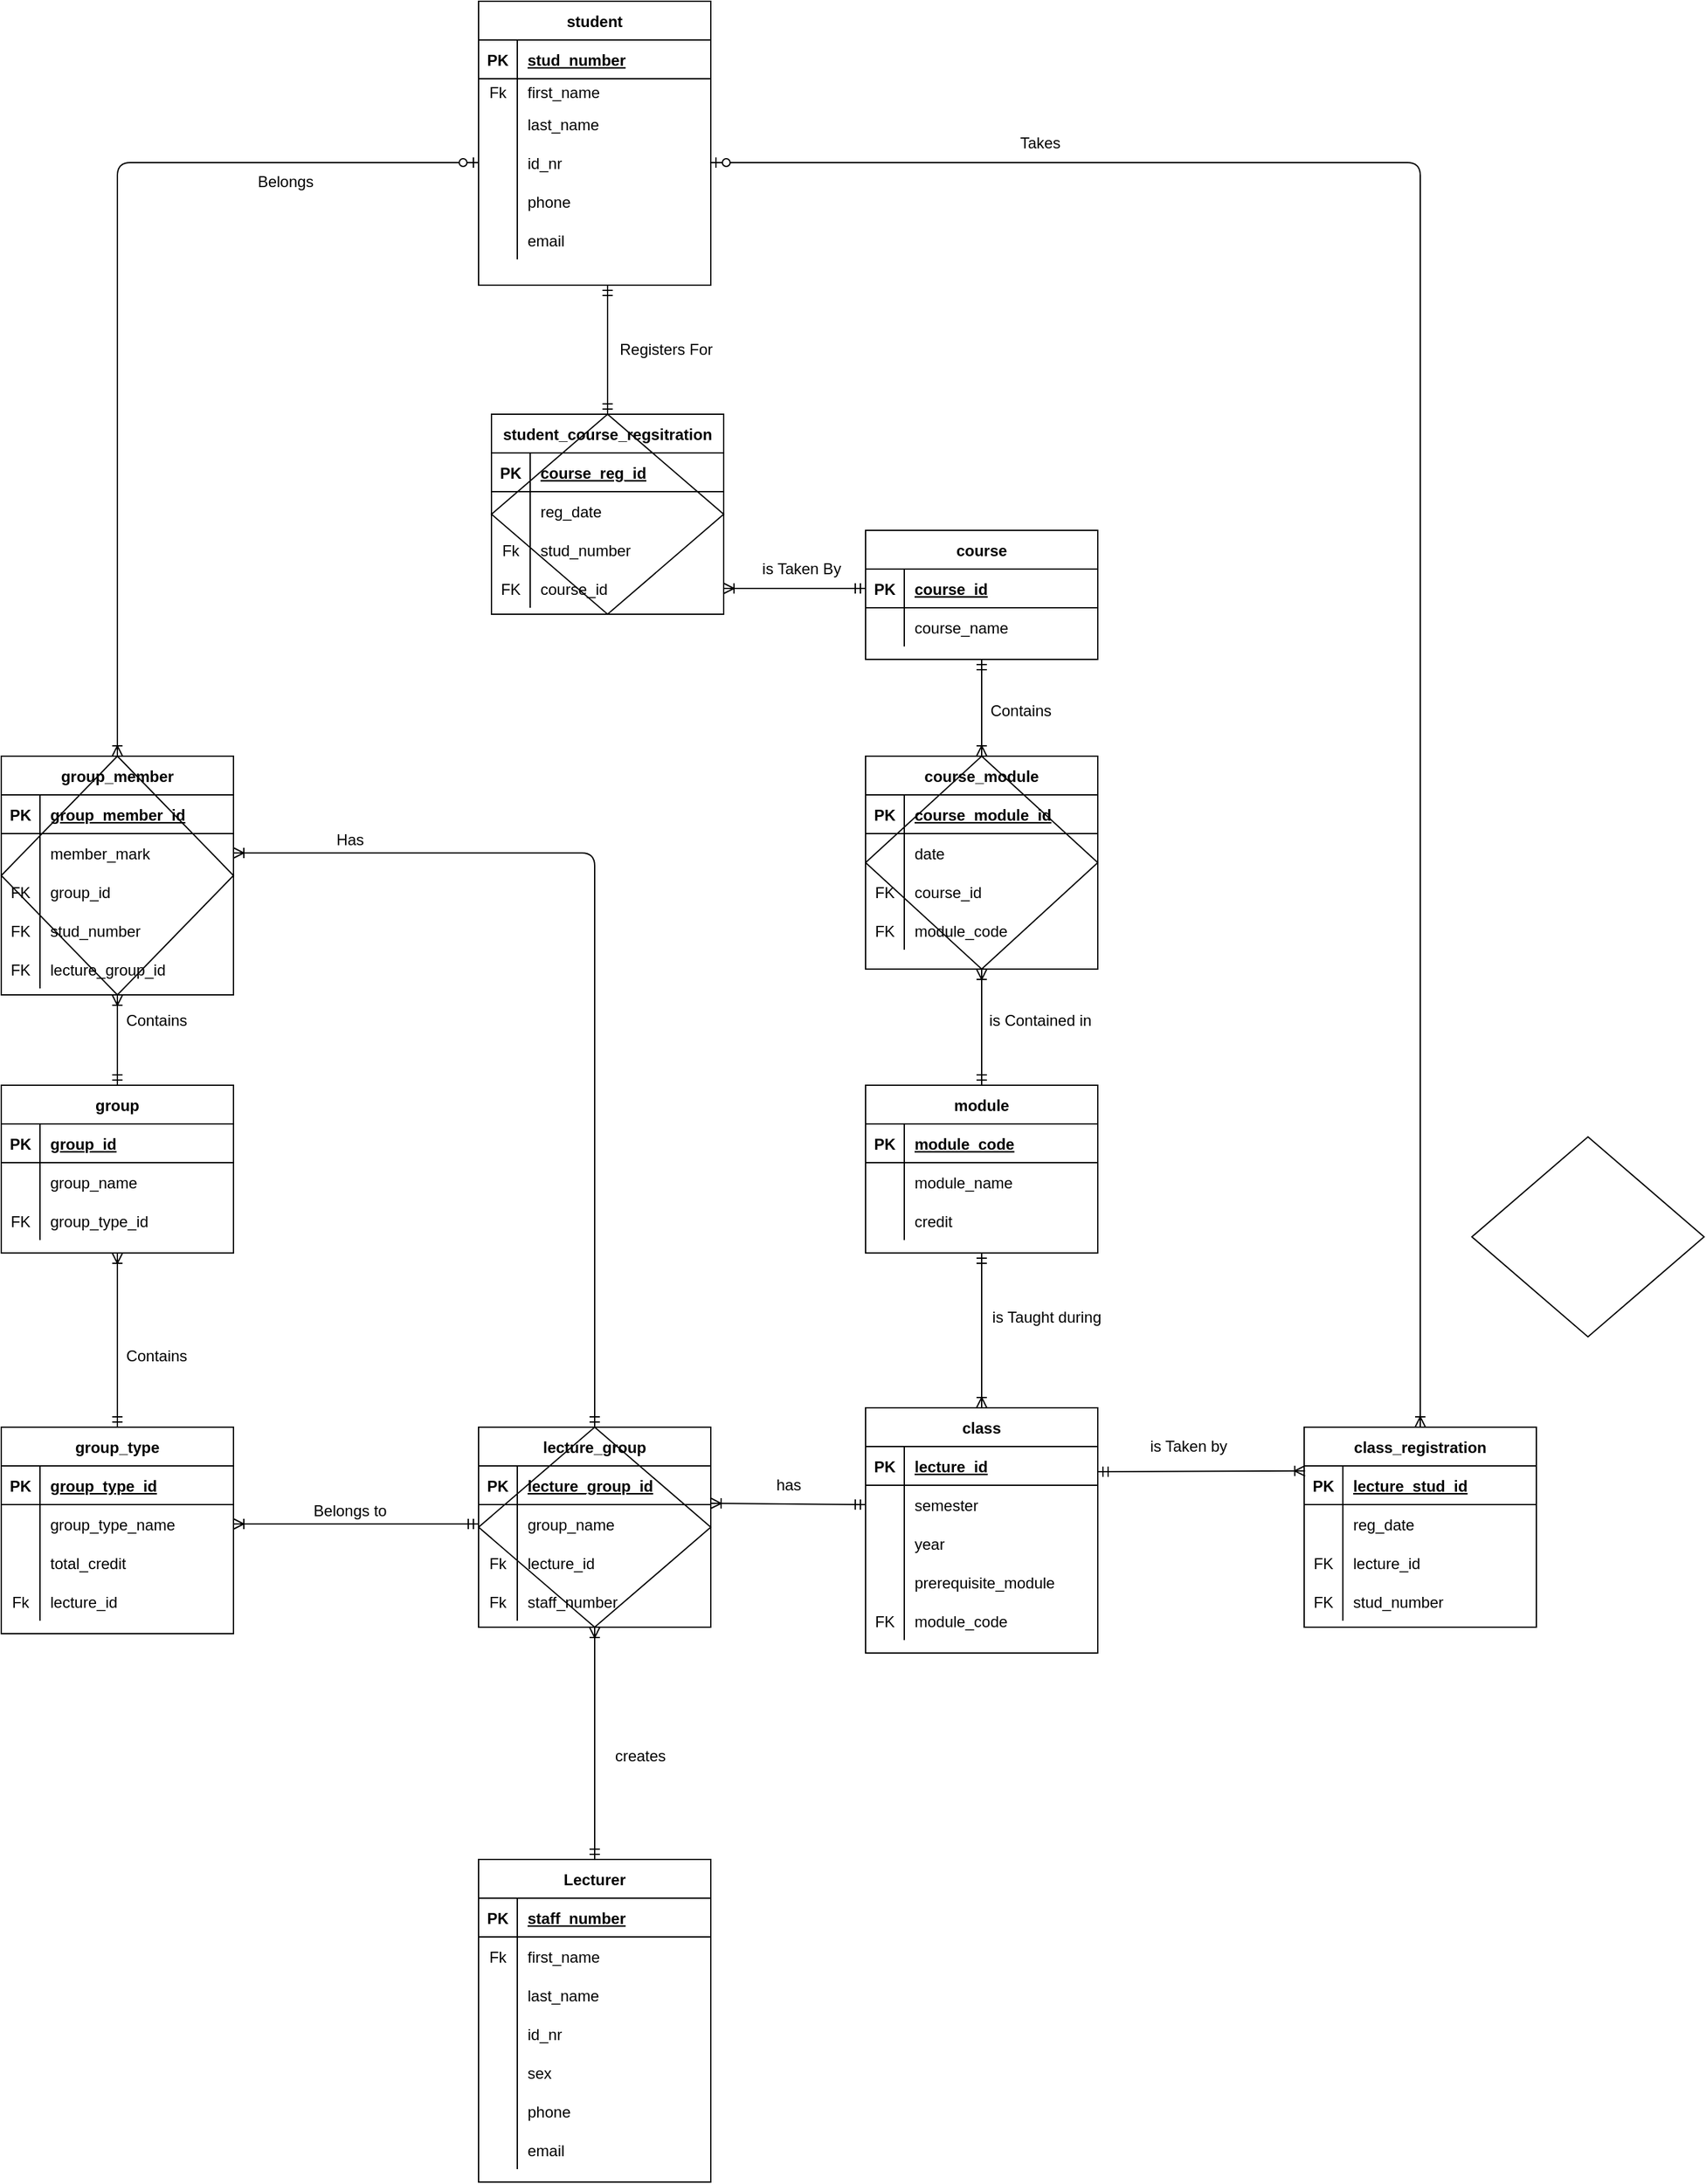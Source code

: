 <mxfile version="13.9.9" type="device"><diagram id="hMdftTgfA4NUBwK2byQt" name="Page-1"><mxGraphModel dx="1422" dy="3022" grid="1" gridSize="10" guides="1" tooltips="1" connect="1" arrows="1" fold="1" page="1" pageScale="1" pageWidth="850" pageHeight="1100" math="0" shadow="0"><root><mxCell id="0"/><mxCell id="1" parent="0"/><mxCell id="UIIeKpWkgr3Be4S0Z8B_-1" value="student" style="shape=table;startSize=30;container=1;collapsible=1;childLayout=tableLayout;fixedRows=1;rowLines=0;fontStyle=1;align=center;resizeLast=1;" parent="1" vertex="1"><mxGeometry x="700" y="-2020" width="180" height="220" as="geometry"/></mxCell><mxCell id="UIIeKpWkgr3Be4S0Z8B_-2" value="" style="shape=partialRectangle;collapsible=0;dropTarget=0;pointerEvents=0;fillColor=none;top=0;left=0;bottom=1;right=0;points=[[0,0.5],[1,0.5]];portConstraint=eastwest;" parent="UIIeKpWkgr3Be4S0Z8B_-1" vertex="1"><mxGeometry y="30" width="180" height="30" as="geometry"/></mxCell><mxCell id="UIIeKpWkgr3Be4S0Z8B_-3" value="PK" style="shape=partialRectangle;connectable=0;fillColor=none;top=0;left=0;bottom=0;right=0;fontStyle=1;overflow=hidden;" parent="UIIeKpWkgr3Be4S0Z8B_-2" vertex="1"><mxGeometry width="30" height="30" as="geometry"/></mxCell><mxCell id="UIIeKpWkgr3Be4S0Z8B_-4" value="stud_number" style="shape=partialRectangle;connectable=0;fillColor=none;top=0;left=0;bottom=0;right=0;align=left;spacingLeft=6;fontStyle=5;overflow=hidden;" parent="UIIeKpWkgr3Be4S0Z8B_-2" vertex="1"><mxGeometry x="30" width="150" height="30" as="geometry"/></mxCell><mxCell id="UIIeKpWkgr3Be4S0Z8B_-5" value="" style="shape=partialRectangle;collapsible=0;dropTarget=0;pointerEvents=0;fillColor=none;top=0;left=0;bottom=0;right=0;points=[[0,0.5],[1,0.5]];portConstraint=eastwest;" parent="UIIeKpWkgr3Be4S0Z8B_-1" vertex="1"><mxGeometry y="60" width="180" height="20" as="geometry"/></mxCell><mxCell id="UIIeKpWkgr3Be4S0Z8B_-6" value="Fk" style="shape=partialRectangle;connectable=0;fillColor=none;top=0;left=0;bottom=0;right=0;editable=1;overflow=hidden;" parent="UIIeKpWkgr3Be4S0Z8B_-5" vertex="1"><mxGeometry width="30" height="20" as="geometry"/></mxCell><mxCell id="UIIeKpWkgr3Be4S0Z8B_-7" value="first_name" style="shape=partialRectangle;connectable=0;fillColor=none;top=0;left=0;bottom=0;right=0;align=left;spacingLeft=6;overflow=hidden;" parent="UIIeKpWkgr3Be4S0Z8B_-5" vertex="1"><mxGeometry x="30" width="150" height="20" as="geometry"/></mxCell><mxCell id="UIIeKpWkgr3Be4S0Z8B_-8" value="" style="shape=partialRectangle;collapsible=0;dropTarget=0;pointerEvents=0;fillColor=none;top=0;left=0;bottom=0;right=0;points=[[0,0.5],[1,0.5]];portConstraint=eastwest;" parent="UIIeKpWkgr3Be4S0Z8B_-1" vertex="1"><mxGeometry y="80" width="180" height="30" as="geometry"/></mxCell><mxCell id="UIIeKpWkgr3Be4S0Z8B_-9" value="" style="shape=partialRectangle;connectable=0;fillColor=none;top=0;left=0;bottom=0;right=0;editable=1;overflow=hidden;" parent="UIIeKpWkgr3Be4S0Z8B_-8" vertex="1"><mxGeometry width="30" height="30" as="geometry"/></mxCell><mxCell id="UIIeKpWkgr3Be4S0Z8B_-10" value="last_name" style="shape=partialRectangle;connectable=0;fillColor=none;top=0;left=0;bottom=0;right=0;align=left;spacingLeft=6;overflow=hidden;" parent="UIIeKpWkgr3Be4S0Z8B_-8" vertex="1"><mxGeometry x="30" width="150" height="30" as="geometry"/></mxCell><mxCell id="UIIeKpWkgr3Be4S0Z8B_-11" value="" style="shape=partialRectangle;collapsible=0;dropTarget=0;pointerEvents=0;fillColor=none;top=0;left=0;bottom=0;right=0;points=[[0,0.5],[1,0.5]];portConstraint=eastwest;" parent="UIIeKpWkgr3Be4S0Z8B_-1" vertex="1"><mxGeometry y="110" width="180" height="30" as="geometry"/></mxCell><mxCell id="UIIeKpWkgr3Be4S0Z8B_-12" value="" style="shape=partialRectangle;connectable=0;fillColor=none;top=0;left=0;bottom=0;right=0;editable=1;overflow=hidden;" parent="UIIeKpWkgr3Be4S0Z8B_-11" vertex="1"><mxGeometry width="30" height="30" as="geometry"/></mxCell><mxCell id="UIIeKpWkgr3Be4S0Z8B_-13" value="id_nr" style="shape=partialRectangle;connectable=0;fillColor=none;top=0;left=0;bottom=0;right=0;align=left;spacingLeft=6;overflow=hidden;" parent="UIIeKpWkgr3Be4S0Z8B_-11" vertex="1"><mxGeometry x="30" width="150" height="30" as="geometry"/></mxCell><mxCell id="UIIeKpWkgr3Be4S0Z8B_-17" value="" style="shape=partialRectangle;collapsible=0;dropTarget=0;pointerEvents=0;fillColor=none;top=0;left=0;bottom=0;right=0;points=[[0,0.5],[1,0.5]];portConstraint=eastwest;" parent="UIIeKpWkgr3Be4S0Z8B_-1" vertex="1"><mxGeometry y="140" width="180" height="30" as="geometry"/></mxCell><mxCell id="UIIeKpWkgr3Be4S0Z8B_-18" value="" style="shape=partialRectangle;connectable=0;fillColor=none;top=0;left=0;bottom=0;right=0;editable=1;overflow=hidden;" parent="UIIeKpWkgr3Be4S0Z8B_-17" vertex="1"><mxGeometry width="30" height="30" as="geometry"/></mxCell><mxCell id="UIIeKpWkgr3Be4S0Z8B_-19" value="phone" style="shape=partialRectangle;connectable=0;fillColor=none;top=0;left=0;bottom=0;right=0;align=left;spacingLeft=6;overflow=hidden;" parent="UIIeKpWkgr3Be4S0Z8B_-17" vertex="1"><mxGeometry x="30" width="150" height="30" as="geometry"/></mxCell><mxCell id="UIIeKpWkgr3Be4S0Z8B_-20" value="" style="shape=partialRectangle;collapsible=0;dropTarget=0;pointerEvents=0;fillColor=none;top=0;left=0;bottom=0;right=0;points=[[0,0.5],[1,0.5]];portConstraint=eastwest;" parent="UIIeKpWkgr3Be4S0Z8B_-1" vertex="1"><mxGeometry y="170" width="180" height="30" as="geometry"/></mxCell><mxCell id="UIIeKpWkgr3Be4S0Z8B_-21" value="" style="shape=partialRectangle;connectable=0;fillColor=none;top=0;left=0;bottom=0;right=0;editable=1;overflow=hidden;" parent="UIIeKpWkgr3Be4S0Z8B_-20" vertex="1"><mxGeometry width="30" height="30" as="geometry"/></mxCell><mxCell id="UIIeKpWkgr3Be4S0Z8B_-22" value="email" style="shape=partialRectangle;connectable=0;fillColor=none;top=0;left=0;bottom=0;right=0;align=left;spacingLeft=6;overflow=hidden;" parent="UIIeKpWkgr3Be4S0Z8B_-20" vertex="1"><mxGeometry x="30" width="150" height="30" as="geometry"/></mxCell><mxCell id="UIIeKpWkgr3Be4S0Z8B_-23" value="student_course_regsitration" style="shape=table;startSize=30;container=1;collapsible=1;childLayout=tableLayout;fixedRows=1;rowLines=0;fontStyle=1;align=center;resizeLast=1;" parent="1" vertex="1"><mxGeometry x="710" y="-1700" width="180" height="155" as="geometry"/></mxCell><mxCell id="UIIeKpWkgr3Be4S0Z8B_-24" value="" style="shape=partialRectangle;collapsible=0;dropTarget=0;pointerEvents=0;fillColor=none;top=0;left=0;bottom=1;right=0;points=[[0,0.5],[1,0.5]];portConstraint=eastwest;" parent="UIIeKpWkgr3Be4S0Z8B_-23" vertex="1"><mxGeometry y="30" width="180" height="30" as="geometry"/></mxCell><mxCell id="UIIeKpWkgr3Be4S0Z8B_-25" value="PK" style="shape=partialRectangle;connectable=0;fillColor=none;top=0;left=0;bottom=0;right=0;fontStyle=1;overflow=hidden;" parent="UIIeKpWkgr3Be4S0Z8B_-24" vertex="1"><mxGeometry width="30" height="30" as="geometry"/></mxCell><mxCell id="UIIeKpWkgr3Be4S0Z8B_-26" value="course_reg_id" style="shape=partialRectangle;connectable=0;fillColor=none;top=0;left=0;bottom=0;right=0;align=left;spacingLeft=6;fontStyle=5;overflow=hidden;" parent="UIIeKpWkgr3Be4S0Z8B_-24" vertex="1"><mxGeometry x="30" width="150" height="30" as="geometry"/></mxCell><mxCell id="UIIeKpWkgr3Be4S0Z8B_-27" value="" style="shape=partialRectangle;collapsible=0;dropTarget=0;pointerEvents=0;fillColor=none;top=0;left=0;bottom=0;right=0;points=[[0,0.5],[1,0.5]];portConstraint=eastwest;" parent="UIIeKpWkgr3Be4S0Z8B_-23" vertex="1"><mxGeometry y="60" width="180" height="30" as="geometry"/></mxCell><mxCell id="UIIeKpWkgr3Be4S0Z8B_-28" value="" style="shape=partialRectangle;connectable=0;fillColor=none;top=0;left=0;bottom=0;right=0;editable=1;overflow=hidden;" parent="UIIeKpWkgr3Be4S0Z8B_-27" vertex="1"><mxGeometry width="30" height="30" as="geometry"/></mxCell><mxCell id="UIIeKpWkgr3Be4S0Z8B_-29" value="reg_date" style="shape=partialRectangle;connectable=0;fillColor=none;top=0;left=0;bottom=0;right=0;align=left;spacingLeft=6;overflow=hidden;" parent="UIIeKpWkgr3Be4S0Z8B_-27" vertex="1"><mxGeometry x="30" width="150" height="30" as="geometry"/></mxCell><mxCell id="UIIeKpWkgr3Be4S0Z8B_-30" value="" style="shape=partialRectangle;collapsible=0;dropTarget=0;pointerEvents=0;fillColor=none;top=0;left=0;bottom=0;right=0;points=[[0,0.5],[1,0.5]];portConstraint=eastwest;" parent="UIIeKpWkgr3Be4S0Z8B_-23" vertex="1"><mxGeometry y="90" width="180" height="30" as="geometry"/></mxCell><mxCell id="UIIeKpWkgr3Be4S0Z8B_-31" value="Fk" style="shape=partialRectangle;connectable=0;fillColor=none;top=0;left=0;bottom=0;right=0;editable=1;overflow=hidden;" parent="UIIeKpWkgr3Be4S0Z8B_-30" vertex="1"><mxGeometry width="30" height="30" as="geometry"/></mxCell><mxCell id="UIIeKpWkgr3Be4S0Z8B_-32" value="stud_number" style="shape=partialRectangle;connectable=0;fillColor=none;top=0;left=0;bottom=0;right=0;align=left;spacingLeft=6;overflow=hidden;" parent="UIIeKpWkgr3Be4S0Z8B_-30" vertex="1"><mxGeometry x="30" width="150" height="30" as="geometry"/></mxCell><mxCell id="UIIeKpWkgr3Be4S0Z8B_-33" value="" style="shape=partialRectangle;collapsible=0;dropTarget=0;pointerEvents=0;fillColor=none;top=0;left=0;bottom=0;right=0;points=[[0,0.5],[1,0.5]];portConstraint=eastwest;" parent="UIIeKpWkgr3Be4S0Z8B_-23" vertex="1"><mxGeometry y="120" width="180" height="30" as="geometry"/></mxCell><mxCell id="UIIeKpWkgr3Be4S0Z8B_-34" value="FK" style="shape=partialRectangle;connectable=0;fillColor=none;top=0;left=0;bottom=0;right=0;editable=1;overflow=hidden;" parent="UIIeKpWkgr3Be4S0Z8B_-33" vertex="1"><mxGeometry width="30" height="30" as="geometry"/></mxCell><mxCell id="UIIeKpWkgr3Be4S0Z8B_-35" value="course_id" style="shape=partialRectangle;connectable=0;fillColor=none;top=0;left=0;bottom=0;right=0;align=left;spacingLeft=6;overflow=hidden;" parent="UIIeKpWkgr3Be4S0Z8B_-33" vertex="1"><mxGeometry x="30" width="150" height="30" as="geometry"/></mxCell><mxCell id="UIIeKpWkgr3Be4S0Z8B_-36" value="course" style="shape=table;startSize=30;container=1;collapsible=1;childLayout=tableLayout;fixedRows=1;rowLines=0;fontStyle=1;align=center;resizeLast=1;" parent="1" vertex="1"><mxGeometry x="1000" y="-1610" width="180" height="100" as="geometry"/></mxCell><mxCell id="UIIeKpWkgr3Be4S0Z8B_-37" value="" style="shape=partialRectangle;collapsible=0;dropTarget=0;pointerEvents=0;fillColor=none;top=0;left=0;bottom=1;right=0;points=[[0,0.5],[1,0.5]];portConstraint=eastwest;" parent="UIIeKpWkgr3Be4S0Z8B_-36" vertex="1"><mxGeometry y="30" width="180" height="30" as="geometry"/></mxCell><mxCell id="UIIeKpWkgr3Be4S0Z8B_-38" value="PK" style="shape=partialRectangle;connectable=0;fillColor=none;top=0;left=0;bottom=0;right=0;fontStyle=1;overflow=hidden;" parent="UIIeKpWkgr3Be4S0Z8B_-37" vertex="1"><mxGeometry width="30" height="30" as="geometry"/></mxCell><mxCell id="UIIeKpWkgr3Be4S0Z8B_-39" value="course_id" style="shape=partialRectangle;connectable=0;fillColor=none;top=0;left=0;bottom=0;right=0;align=left;spacingLeft=6;fontStyle=5;overflow=hidden;" parent="UIIeKpWkgr3Be4S0Z8B_-37" vertex="1"><mxGeometry x="30" width="150" height="30" as="geometry"/></mxCell><mxCell id="UIIeKpWkgr3Be4S0Z8B_-40" value="" style="shape=partialRectangle;collapsible=0;dropTarget=0;pointerEvents=0;fillColor=none;top=0;left=0;bottom=0;right=0;points=[[0,0.5],[1,0.5]];portConstraint=eastwest;" parent="UIIeKpWkgr3Be4S0Z8B_-36" vertex="1"><mxGeometry y="60" width="180" height="30" as="geometry"/></mxCell><mxCell id="UIIeKpWkgr3Be4S0Z8B_-41" value="" style="shape=partialRectangle;connectable=0;fillColor=none;top=0;left=0;bottom=0;right=0;editable=1;overflow=hidden;" parent="UIIeKpWkgr3Be4S0Z8B_-40" vertex="1"><mxGeometry width="30" height="30" as="geometry"/></mxCell><mxCell id="UIIeKpWkgr3Be4S0Z8B_-42" value="course_name" style="shape=partialRectangle;connectable=0;fillColor=none;top=0;left=0;bottom=0;right=0;align=left;spacingLeft=6;overflow=hidden;" parent="UIIeKpWkgr3Be4S0Z8B_-40" vertex="1"><mxGeometry x="30" width="150" height="30" as="geometry"/></mxCell><mxCell id="UIIeKpWkgr3Be4S0Z8B_-46" value="Registers For" style="text;html=1;align=center;verticalAlign=middle;resizable=0;points=[];autosize=1;" parent="1" vertex="1"><mxGeometry x="800" y="-1760" width="90" height="20" as="geometry"/></mxCell><mxCell id="UIIeKpWkgr3Be4S0Z8B_-47" value="is Taken By" style="text;html=1;align=center;verticalAlign=middle;resizable=0;points=[];autosize=1;" parent="1" vertex="1"><mxGeometry x="910" y="-1590" width="80" height="20" as="geometry"/></mxCell><mxCell id="UIIeKpWkgr3Be4S0Z8B_-49" value="module" style="shape=table;startSize=30;container=1;collapsible=1;childLayout=tableLayout;fixedRows=1;rowLines=0;fontStyle=1;align=center;resizeLast=1;" parent="1" vertex="1"><mxGeometry x="1000" y="-1180" width="180" height="130" as="geometry"/></mxCell><mxCell id="UIIeKpWkgr3Be4S0Z8B_-50" value="" style="shape=partialRectangle;collapsible=0;dropTarget=0;pointerEvents=0;fillColor=none;top=0;left=0;bottom=1;right=0;points=[[0,0.5],[1,0.5]];portConstraint=eastwest;" parent="UIIeKpWkgr3Be4S0Z8B_-49" vertex="1"><mxGeometry y="30" width="180" height="30" as="geometry"/></mxCell><mxCell id="UIIeKpWkgr3Be4S0Z8B_-51" value="PK" style="shape=partialRectangle;connectable=0;fillColor=none;top=0;left=0;bottom=0;right=0;fontStyle=1;overflow=hidden;" parent="UIIeKpWkgr3Be4S0Z8B_-50" vertex="1"><mxGeometry width="30" height="30" as="geometry"/></mxCell><mxCell id="UIIeKpWkgr3Be4S0Z8B_-52" value="module_code" style="shape=partialRectangle;connectable=0;fillColor=none;top=0;left=0;bottom=0;right=0;align=left;spacingLeft=6;fontStyle=5;overflow=hidden;" parent="UIIeKpWkgr3Be4S0Z8B_-50" vertex="1"><mxGeometry x="30" width="150" height="30" as="geometry"/></mxCell><mxCell id="UIIeKpWkgr3Be4S0Z8B_-53" value="" style="shape=partialRectangle;collapsible=0;dropTarget=0;pointerEvents=0;fillColor=none;top=0;left=0;bottom=0;right=0;points=[[0,0.5],[1,0.5]];portConstraint=eastwest;" parent="UIIeKpWkgr3Be4S0Z8B_-49" vertex="1"><mxGeometry y="60" width="180" height="30" as="geometry"/></mxCell><mxCell id="UIIeKpWkgr3Be4S0Z8B_-54" value="" style="shape=partialRectangle;connectable=0;fillColor=none;top=0;left=0;bottom=0;right=0;editable=1;overflow=hidden;" parent="UIIeKpWkgr3Be4S0Z8B_-53" vertex="1"><mxGeometry width="30" height="30" as="geometry"/></mxCell><mxCell id="UIIeKpWkgr3Be4S0Z8B_-55" value="module_name" style="shape=partialRectangle;connectable=0;fillColor=none;top=0;left=0;bottom=0;right=0;align=left;spacingLeft=6;overflow=hidden;" parent="UIIeKpWkgr3Be4S0Z8B_-53" vertex="1"><mxGeometry x="30" width="150" height="30" as="geometry"/></mxCell><mxCell id="dX71IKt0_qHzaFt2EAjA-1" value="" style="shape=partialRectangle;collapsible=0;dropTarget=0;pointerEvents=0;fillColor=none;top=0;left=0;bottom=0;right=0;points=[[0,0.5],[1,0.5]];portConstraint=eastwest;" parent="UIIeKpWkgr3Be4S0Z8B_-49" vertex="1"><mxGeometry y="90" width="180" height="30" as="geometry"/></mxCell><mxCell id="dX71IKt0_qHzaFt2EAjA-2" value="" style="shape=partialRectangle;connectable=0;fillColor=none;top=0;left=0;bottom=0;right=0;editable=1;overflow=hidden;" parent="dX71IKt0_qHzaFt2EAjA-1" vertex="1"><mxGeometry width="30" height="30" as="geometry"/></mxCell><mxCell id="dX71IKt0_qHzaFt2EAjA-3" value="credit" style="shape=partialRectangle;connectable=0;fillColor=none;top=0;left=0;bottom=0;right=0;align=left;spacingLeft=6;overflow=hidden;" parent="dX71IKt0_qHzaFt2EAjA-1" vertex="1"><mxGeometry x="30" width="150" height="30" as="geometry"/></mxCell><mxCell id="UIIeKpWkgr3Be4S0Z8B_-59" value="course_module" style="shape=table;startSize=30;container=1;collapsible=1;childLayout=tableLayout;fixedRows=1;rowLines=0;fontStyle=1;align=center;resizeLast=1;" parent="1" vertex="1"><mxGeometry x="1000" y="-1435" width="180" height="165" as="geometry"/></mxCell><mxCell id="UIIeKpWkgr3Be4S0Z8B_-60" value="" style="shape=partialRectangle;collapsible=0;dropTarget=0;pointerEvents=0;fillColor=none;top=0;left=0;bottom=1;right=0;points=[[0,0.5],[1,0.5]];portConstraint=eastwest;" parent="UIIeKpWkgr3Be4S0Z8B_-59" vertex="1"><mxGeometry y="30" width="180" height="30" as="geometry"/></mxCell><mxCell id="UIIeKpWkgr3Be4S0Z8B_-61" value="PK" style="shape=partialRectangle;connectable=0;fillColor=none;top=0;left=0;bottom=0;right=0;fontStyle=1;overflow=hidden;" parent="UIIeKpWkgr3Be4S0Z8B_-60" vertex="1"><mxGeometry width="30" height="30" as="geometry"/></mxCell><mxCell id="UIIeKpWkgr3Be4S0Z8B_-62" value="course_module_id" style="shape=partialRectangle;connectable=0;fillColor=none;top=0;left=0;bottom=0;right=0;align=left;spacingLeft=6;fontStyle=5;overflow=hidden;" parent="UIIeKpWkgr3Be4S0Z8B_-60" vertex="1"><mxGeometry x="30" width="150" height="30" as="geometry"/></mxCell><mxCell id="UIIeKpWkgr3Be4S0Z8B_-63" value="" style="shape=partialRectangle;collapsible=0;dropTarget=0;pointerEvents=0;fillColor=none;top=0;left=0;bottom=0;right=0;points=[[0,0.5],[1,0.5]];portConstraint=eastwest;" parent="UIIeKpWkgr3Be4S0Z8B_-59" vertex="1"><mxGeometry y="60" width="180" height="30" as="geometry"/></mxCell><mxCell id="UIIeKpWkgr3Be4S0Z8B_-64" value="" style="shape=partialRectangle;connectable=0;fillColor=none;top=0;left=0;bottom=0;right=0;editable=1;overflow=hidden;" parent="UIIeKpWkgr3Be4S0Z8B_-63" vertex="1"><mxGeometry width="30" height="30" as="geometry"/></mxCell><mxCell id="UIIeKpWkgr3Be4S0Z8B_-65" value="date" style="shape=partialRectangle;connectable=0;fillColor=none;top=0;left=0;bottom=0;right=0;align=left;spacingLeft=6;overflow=hidden;" parent="UIIeKpWkgr3Be4S0Z8B_-63" vertex="1"><mxGeometry x="30" width="150" height="30" as="geometry"/></mxCell><mxCell id="UIIeKpWkgr3Be4S0Z8B_-66" value="" style="shape=partialRectangle;collapsible=0;dropTarget=0;pointerEvents=0;fillColor=none;top=0;left=0;bottom=0;right=0;points=[[0,0.5],[1,0.5]];portConstraint=eastwest;" parent="UIIeKpWkgr3Be4S0Z8B_-59" vertex="1"><mxGeometry y="90" width="180" height="30" as="geometry"/></mxCell><mxCell id="UIIeKpWkgr3Be4S0Z8B_-67" value="FK" style="shape=partialRectangle;connectable=0;fillColor=none;top=0;left=0;bottom=0;right=0;editable=1;overflow=hidden;" parent="UIIeKpWkgr3Be4S0Z8B_-66" vertex="1"><mxGeometry width="30" height="30" as="geometry"/></mxCell><mxCell id="UIIeKpWkgr3Be4S0Z8B_-68" value="course_id" style="shape=partialRectangle;connectable=0;fillColor=none;top=0;left=0;bottom=0;right=0;align=left;spacingLeft=6;overflow=hidden;" parent="UIIeKpWkgr3Be4S0Z8B_-66" vertex="1"><mxGeometry x="30" width="150" height="30" as="geometry"/></mxCell><mxCell id="UIIeKpWkgr3Be4S0Z8B_-69" value="" style="shape=partialRectangle;collapsible=0;dropTarget=0;pointerEvents=0;fillColor=none;top=0;left=0;bottom=0;right=0;points=[[0,0.5],[1,0.5]];portConstraint=eastwest;" parent="UIIeKpWkgr3Be4S0Z8B_-59" vertex="1"><mxGeometry y="120" width="180" height="30" as="geometry"/></mxCell><mxCell id="UIIeKpWkgr3Be4S0Z8B_-70" value="FK" style="shape=partialRectangle;connectable=0;fillColor=none;top=0;left=0;bottom=0;right=0;editable=1;overflow=hidden;" parent="UIIeKpWkgr3Be4S0Z8B_-69" vertex="1"><mxGeometry width="30" height="30" as="geometry"/></mxCell><mxCell id="UIIeKpWkgr3Be4S0Z8B_-71" value="module_code" style="shape=partialRectangle;connectable=0;fillColor=none;top=0;left=0;bottom=0;right=0;align=left;spacingLeft=6;overflow=hidden;" parent="UIIeKpWkgr3Be4S0Z8B_-69" vertex="1"><mxGeometry x="30" width="150" height="30" as="geometry"/></mxCell><mxCell id="UIIeKpWkgr3Be4S0Z8B_-72" value="" style="fontSize=12;html=1;endArrow=ERoneToMany;startArrow=ERmandOne;exitX=0.5;exitY=1;exitDx=0;exitDy=0;" parent="1" source="UIIeKpWkgr3Be4S0Z8B_-36" target="UIIeKpWkgr3Be4S0Z8B_-59" edge="1"><mxGeometry width="100" height="100" relative="1" as="geometry"><mxPoint x="860" y="-1500" as="sourcePoint"/><mxPoint x="1010" y="-1480" as="targetPoint"/></mxGeometry></mxCell><mxCell id="UIIeKpWkgr3Be4S0Z8B_-73" value="" style="fontSize=12;html=1;endArrow=ERoneToMany;startArrow=ERmandOne;entryX=0.5;entryY=1;entryDx=0;entryDy=0;exitX=0.5;exitY=0;exitDx=0;exitDy=0;" parent="1" source="UIIeKpWkgr3Be4S0Z8B_-49" target="UIIeKpWkgr3Be4S0Z8B_-59" edge="1"><mxGeometry width="100" height="100" relative="1" as="geometry"><mxPoint x="1230" y="-1290" as="sourcePoint"/><mxPoint x="1100" y="-1495" as="targetPoint"/></mxGeometry></mxCell><mxCell id="UIIeKpWkgr3Be4S0Z8B_-74" value="Contains" style="text;html=1;align=center;verticalAlign=middle;resizable=0;points=[];autosize=1;" parent="1" vertex="1"><mxGeometry x="1090" y="-1480" width="60" height="20" as="geometry"/></mxCell><mxCell id="UIIeKpWkgr3Be4S0Z8B_-75" value="is Taught during" style="text;html=1;align=center;verticalAlign=middle;resizable=0;points=[];autosize=1;" parent="1" vertex="1"><mxGeometry x="1090" y="-1010" width="100" height="20" as="geometry"/></mxCell><mxCell id="UIIeKpWkgr3Be4S0Z8B_-76" value="" style="fontSize=12;html=1;endArrow=ERoneToMany;startArrow=ERmandOne;exitX=0;exitY=0.5;exitDx=0;exitDy=0;entryX=1;entryY=0.5;entryDx=0;entryDy=0;" parent="1" source="UIIeKpWkgr3Be4S0Z8B_-37" target="UIIeKpWkgr3Be4S0Z8B_-33" edge="1"><mxGeometry width="100" height="100" relative="1" as="geometry"><mxPoint x="1100" y="-1495" as="sourcePoint"/><mxPoint x="1100" y="-1425" as="targetPoint"/></mxGeometry></mxCell><mxCell id="UIIeKpWkgr3Be4S0Z8B_-87" value="" style="fontSize=12;html=1;endArrow=ERoneToMany;startArrow=ERmandOne;exitX=0.5;exitY=1;exitDx=0;exitDy=0;entryX=0.5;entryY=0;entryDx=0;entryDy=0;" parent="1" source="UIIeKpWkgr3Be4S0Z8B_-49" target="W6VYJAsIH8glXQRH1g5g-1" edge="1"><mxGeometry width="100" height="100" relative="1" as="geometry"><mxPoint x="1690" y="-1290" as="sourcePoint"/><mxPoint x="1090.0" y="-960" as="targetPoint"/></mxGeometry></mxCell><mxCell id="UIIeKpWkgr3Be4S0Z8B_-102" value="Lecturer" style="shape=table;startSize=30;container=1;collapsible=1;childLayout=tableLayout;fixedRows=1;rowLines=0;fontStyle=1;align=center;resizeLast=1;" parent="1" vertex="1"><mxGeometry x="700" y="-580" width="180" height="250" as="geometry"/></mxCell><mxCell id="UIIeKpWkgr3Be4S0Z8B_-103" value="" style="shape=partialRectangle;collapsible=0;dropTarget=0;pointerEvents=0;fillColor=none;top=0;left=0;bottom=1;right=0;points=[[0,0.5],[1,0.5]];portConstraint=eastwest;" parent="UIIeKpWkgr3Be4S0Z8B_-102" vertex="1"><mxGeometry y="30" width="180" height="30" as="geometry"/></mxCell><mxCell id="UIIeKpWkgr3Be4S0Z8B_-104" value="PK" style="shape=partialRectangle;connectable=0;fillColor=none;top=0;left=0;bottom=0;right=0;fontStyle=1;overflow=hidden;" parent="UIIeKpWkgr3Be4S0Z8B_-103" vertex="1"><mxGeometry width="30" height="30" as="geometry"/></mxCell><mxCell id="UIIeKpWkgr3Be4S0Z8B_-105" value="staff_number" style="shape=partialRectangle;connectable=0;fillColor=none;top=0;left=0;bottom=0;right=0;align=left;spacingLeft=6;fontStyle=5;overflow=hidden;" parent="UIIeKpWkgr3Be4S0Z8B_-103" vertex="1"><mxGeometry x="30" width="150" height="30" as="geometry"/></mxCell><mxCell id="UIIeKpWkgr3Be4S0Z8B_-106" value="" style="shape=partialRectangle;collapsible=0;dropTarget=0;pointerEvents=0;fillColor=none;top=0;left=0;bottom=0;right=0;points=[[0,0.5],[1,0.5]];portConstraint=eastwest;" parent="UIIeKpWkgr3Be4S0Z8B_-102" vertex="1"><mxGeometry y="60" width="180" height="30" as="geometry"/></mxCell><mxCell id="UIIeKpWkgr3Be4S0Z8B_-107" value="Fk" style="shape=partialRectangle;connectable=0;fillColor=none;top=0;left=0;bottom=0;right=0;editable=1;overflow=hidden;" parent="UIIeKpWkgr3Be4S0Z8B_-106" vertex="1"><mxGeometry width="30" height="30" as="geometry"/></mxCell><mxCell id="UIIeKpWkgr3Be4S0Z8B_-108" value="first_name" style="shape=partialRectangle;connectable=0;fillColor=none;top=0;left=0;bottom=0;right=0;align=left;spacingLeft=6;overflow=hidden;" parent="UIIeKpWkgr3Be4S0Z8B_-106" vertex="1"><mxGeometry x="30" width="150" height="30" as="geometry"/></mxCell><mxCell id="UIIeKpWkgr3Be4S0Z8B_-109" value="" style="shape=partialRectangle;collapsible=0;dropTarget=0;pointerEvents=0;fillColor=none;top=0;left=0;bottom=0;right=0;points=[[0,0.5],[1,0.5]];portConstraint=eastwest;" parent="UIIeKpWkgr3Be4S0Z8B_-102" vertex="1"><mxGeometry y="90" width="180" height="30" as="geometry"/></mxCell><mxCell id="UIIeKpWkgr3Be4S0Z8B_-110" value="" style="shape=partialRectangle;connectable=0;fillColor=none;top=0;left=0;bottom=0;right=0;editable=1;overflow=hidden;" parent="UIIeKpWkgr3Be4S0Z8B_-109" vertex="1"><mxGeometry width="30" height="30" as="geometry"/></mxCell><mxCell id="UIIeKpWkgr3Be4S0Z8B_-111" value="last_name" style="shape=partialRectangle;connectable=0;fillColor=none;top=0;left=0;bottom=0;right=0;align=left;spacingLeft=6;overflow=hidden;" parent="UIIeKpWkgr3Be4S0Z8B_-109" vertex="1"><mxGeometry x="30" width="150" height="30" as="geometry"/></mxCell><mxCell id="UIIeKpWkgr3Be4S0Z8B_-112" value="" style="shape=partialRectangle;collapsible=0;dropTarget=0;pointerEvents=0;fillColor=none;top=0;left=0;bottom=0;right=0;points=[[0,0.5],[1,0.5]];portConstraint=eastwest;" parent="UIIeKpWkgr3Be4S0Z8B_-102" vertex="1"><mxGeometry y="120" width="180" height="30" as="geometry"/></mxCell><mxCell id="UIIeKpWkgr3Be4S0Z8B_-113" value="" style="shape=partialRectangle;connectable=0;fillColor=none;top=0;left=0;bottom=0;right=0;editable=1;overflow=hidden;" parent="UIIeKpWkgr3Be4S0Z8B_-112" vertex="1"><mxGeometry width="30" height="30" as="geometry"/></mxCell><mxCell id="UIIeKpWkgr3Be4S0Z8B_-114" value="id_nr" style="shape=partialRectangle;connectable=0;fillColor=none;top=0;left=0;bottom=0;right=0;align=left;spacingLeft=6;overflow=hidden;" parent="UIIeKpWkgr3Be4S0Z8B_-112" vertex="1"><mxGeometry x="30" width="150" height="30" as="geometry"/></mxCell><mxCell id="UIIeKpWkgr3Be4S0Z8B_-115" value="" style="shape=partialRectangle;collapsible=0;dropTarget=0;pointerEvents=0;fillColor=none;top=0;left=0;bottom=0;right=0;points=[[0,0.5],[1,0.5]];portConstraint=eastwest;" parent="UIIeKpWkgr3Be4S0Z8B_-102" vertex="1"><mxGeometry y="150" width="180" height="30" as="geometry"/></mxCell><mxCell id="UIIeKpWkgr3Be4S0Z8B_-116" value="" style="shape=partialRectangle;connectable=0;fillColor=none;top=0;left=0;bottom=0;right=0;editable=1;overflow=hidden;" parent="UIIeKpWkgr3Be4S0Z8B_-115" vertex="1"><mxGeometry width="30" height="30" as="geometry"/></mxCell><mxCell id="UIIeKpWkgr3Be4S0Z8B_-117" value="sex" style="shape=partialRectangle;connectable=0;fillColor=none;top=0;left=0;bottom=0;right=0;align=left;spacingLeft=6;overflow=hidden;" parent="UIIeKpWkgr3Be4S0Z8B_-115" vertex="1"><mxGeometry x="30" width="150" height="30" as="geometry"/></mxCell><mxCell id="UIIeKpWkgr3Be4S0Z8B_-118" value="" style="shape=partialRectangle;collapsible=0;dropTarget=0;pointerEvents=0;fillColor=none;top=0;left=0;bottom=0;right=0;points=[[0,0.5],[1,0.5]];portConstraint=eastwest;" parent="UIIeKpWkgr3Be4S0Z8B_-102" vertex="1"><mxGeometry y="180" width="180" height="30" as="geometry"/></mxCell><mxCell id="UIIeKpWkgr3Be4S0Z8B_-119" value="" style="shape=partialRectangle;connectable=0;fillColor=none;top=0;left=0;bottom=0;right=0;editable=1;overflow=hidden;" parent="UIIeKpWkgr3Be4S0Z8B_-118" vertex="1"><mxGeometry width="30" height="30" as="geometry"/></mxCell><mxCell id="UIIeKpWkgr3Be4S0Z8B_-120" value="phone" style="shape=partialRectangle;connectable=0;fillColor=none;top=0;left=0;bottom=0;right=0;align=left;spacingLeft=6;overflow=hidden;" parent="UIIeKpWkgr3Be4S0Z8B_-118" vertex="1"><mxGeometry x="30" width="150" height="30" as="geometry"/></mxCell><mxCell id="UIIeKpWkgr3Be4S0Z8B_-121" value="" style="shape=partialRectangle;collapsible=0;dropTarget=0;pointerEvents=0;fillColor=none;top=0;left=0;bottom=0;right=0;points=[[0,0.5],[1,0.5]];portConstraint=eastwest;" parent="UIIeKpWkgr3Be4S0Z8B_-102" vertex="1"><mxGeometry y="210" width="180" height="30" as="geometry"/></mxCell><mxCell id="UIIeKpWkgr3Be4S0Z8B_-122" value="" style="shape=partialRectangle;connectable=0;fillColor=none;top=0;left=0;bottom=0;right=0;editable=1;overflow=hidden;" parent="UIIeKpWkgr3Be4S0Z8B_-121" vertex="1"><mxGeometry width="30" height="30" as="geometry"/></mxCell><mxCell id="UIIeKpWkgr3Be4S0Z8B_-123" value="email" style="shape=partialRectangle;connectable=0;fillColor=none;top=0;left=0;bottom=0;right=0;align=left;spacingLeft=6;overflow=hidden;" parent="UIIeKpWkgr3Be4S0Z8B_-121" vertex="1"><mxGeometry x="30" width="150" height="30" as="geometry"/></mxCell><mxCell id="UIIeKpWkgr3Be4S0Z8B_-138" value="is Contained in" style="text;html=1;align=center;verticalAlign=middle;resizable=0;points=[];autosize=1;" parent="1" vertex="1"><mxGeometry x="1090" y="-1240" width="90" height="20" as="geometry"/></mxCell><mxCell id="UIIeKpWkgr3Be4S0Z8B_-139" value="group_type" style="shape=table;startSize=30;container=1;collapsible=1;childLayout=tableLayout;fixedRows=1;rowLines=0;fontStyle=1;align=center;resizeLast=1;" parent="1" vertex="1"><mxGeometry x="330" y="-915" width="180" height="160" as="geometry"/></mxCell><mxCell id="UIIeKpWkgr3Be4S0Z8B_-140" value="" style="shape=partialRectangle;collapsible=0;dropTarget=0;pointerEvents=0;fillColor=none;top=0;left=0;bottom=1;right=0;points=[[0,0.5],[1,0.5]];portConstraint=eastwest;" parent="UIIeKpWkgr3Be4S0Z8B_-139" vertex="1"><mxGeometry y="30" width="180" height="30" as="geometry"/></mxCell><mxCell id="UIIeKpWkgr3Be4S0Z8B_-141" value="PK" style="shape=partialRectangle;connectable=0;fillColor=none;top=0;left=0;bottom=0;right=0;fontStyle=1;overflow=hidden;" parent="UIIeKpWkgr3Be4S0Z8B_-140" vertex="1"><mxGeometry width="30" height="30" as="geometry"/></mxCell><mxCell id="UIIeKpWkgr3Be4S0Z8B_-142" value="group_type_id" style="shape=partialRectangle;connectable=0;fillColor=none;top=0;left=0;bottom=0;right=0;align=left;spacingLeft=6;fontStyle=5;overflow=hidden;" parent="UIIeKpWkgr3Be4S0Z8B_-140" vertex="1"><mxGeometry x="30" width="150" height="30" as="geometry"/></mxCell><mxCell id="UIIeKpWkgr3Be4S0Z8B_-143" value="" style="shape=partialRectangle;collapsible=0;dropTarget=0;pointerEvents=0;fillColor=none;top=0;left=0;bottom=0;right=0;points=[[0,0.5],[1,0.5]];portConstraint=eastwest;" parent="UIIeKpWkgr3Be4S0Z8B_-139" vertex="1"><mxGeometry y="60" width="180" height="30" as="geometry"/></mxCell><mxCell id="UIIeKpWkgr3Be4S0Z8B_-144" value="" style="shape=partialRectangle;connectable=0;fillColor=none;top=0;left=0;bottom=0;right=0;editable=1;overflow=hidden;" parent="UIIeKpWkgr3Be4S0Z8B_-143" vertex="1"><mxGeometry width="30" height="30" as="geometry"/></mxCell><mxCell id="UIIeKpWkgr3Be4S0Z8B_-145" value="group_type_name" style="shape=partialRectangle;connectable=0;fillColor=none;top=0;left=0;bottom=0;right=0;align=left;spacingLeft=6;overflow=hidden;" parent="UIIeKpWkgr3Be4S0Z8B_-143" vertex="1"><mxGeometry x="30" width="150" height="30" as="geometry"/></mxCell><mxCell id="UIIeKpWkgr3Be4S0Z8B_-146" value="" style="shape=partialRectangle;collapsible=0;dropTarget=0;pointerEvents=0;fillColor=none;top=0;left=0;bottom=0;right=0;points=[[0,0.5],[1,0.5]];portConstraint=eastwest;" parent="UIIeKpWkgr3Be4S0Z8B_-139" vertex="1"><mxGeometry y="90" width="180" height="30" as="geometry"/></mxCell><mxCell id="UIIeKpWkgr3Be4S0Z8B_-147" value="" style="shape=partialRectangle;connectable=0;fillColor=none;top=0;left=0;bottom=0;right=0;editable=1;overflow=hidden;" parent="UIIeKpWkgr3Be4S0Z8B_-146" vertex="1"><mxGeometry width="30" height="30" as="geometry"/></mxCell><mxCell id="UIIeKpWkgr3Be4S0Z8B_-148" value="total_credit" style="shape=partialRectangle;connectable=0;fillColor=none;top=0;left=0;bottom=0;right=0;align=left;spacingLeft=6;overflow=hidden;" parent="UIIeKpWkgr3Be4S0Z8B_-146" vertex="1"><mxGeometry x="30" width="150" height="30" as="geometry"/></mxCell><mxCell id="UIIeKpWkgr3Be4S0Z8B_-149" value="" style="shape=partialRectangle;collapsible=0;dropTarget=0;pointerEvents=0;fillColor=none;top=0;left=0;bottom=0;right=0;points=[[0,0.5],[1,0.5]];portConstraint=eastwest;" parent="UIIeKpWkgr3Be4S0Z8B_-139" vertex="1"><mxGeometry y="120" width="180" height="30" as="geometry"/></mxCell><mxCell id="UIIeKpWkgr3Be4S0Z8B_-150" value="Fk" style="shape=partialRectangle;connectable=0;fillColor=none;top=0;left=0;bottom=0;right=0;editable=1;overflow=hidden;" parent="UIIeKpWkgr3Be4S0Z8B_-149" vertex="1"><mxGeometry width="30" height="30" as="geometry"/></mxCell><mxCell id="UIIeKpWkgr3Be4S0Z8B_-151" value="lecture_id" style="shape=partialRectangle;connectable=0;fillColor=none;top=0;left=0;bottom=0;right=0;align=left;spacingLeft=6;overflow=hidden;" parent="UIIeKpWkgr3Be4S0Z8B_-149" vertex="1"><mxGeometry x="30" width="150" height="30" as="geometry"/></mxCell><mxCell id="UIIeKpWkgr3Be4S0Z8B_-154" value="group" style="shape=table;startSize=30;container=1;collapsible=1;childLayout=tableLayout;fixedRows=1;rowLines=0;fontStyle=1;align=center;resizeLast=1;" parent="1" vertex="1"><mxGeometry x="330" y="-1180" width="180" height="130" as="geometry"/></mxCell><mxCell id="UIIeKpWkgr3Be4S0Z8B_-155" value="" style="shape=partialRectangle;collapsible=0;dropTarget=0;pointerEvents=0;fillColor=none;top=0;left=0;bottom=1;right=0;points=[[0,0.5],[1,0.5]];portConstraint=eastwest;" parent="UIIeKpWkgr3Be4S0Z8B_-154" vertex="1"><mxGeometry y="30" width="180" height="30" as="geometry"/></mxCell><mxCell id="UIIeKpWkgr3Be4S0Z8B_-156" value="PK" style="shape=partialRectangle;connectable=0;fillColor=none;top=0;left=0;bottom=0;right=0;fontStyle=1;overflow=hidden;" parent="UIIeKpWkgr3Be4S0Z8B_-155" vertex="1"><mxGeometry width="30" height="30" as="geometry"/></mxCell><mxCell id="UIIeKpWkgr3Be4S0Z8B_-157" value="group_id" style="shape=partialRectangle;connectable=0;fillColor=none;top=0;left=0;bottom=0;right=0;align=left;spacingLeft=6;fontStyle=5;overflow=hidden;" parent="UIIeKpWkgr3Be4S0Z8B_-155" vertex="1"><mxGeometry x="30" width="150" height="30" as="geometry"/></mxCell><mxCell id="UIIeKpWkgr3Be4S0Z8B_-158" value="" style="shape=partialRectangle;collapsible=0;dropTarget=0;pointerEvents=0;fillColor=none;top=0;left=0;bottom=0;right=0;points=[[0,0.5],[1,0.5]];portConstraint=eastwest;" parent="UIIeKpWkgr3Be4S0Z8B_-154" vertex="1"><mxGeometry y="60" width="180" height="30" as="geometry"/></mxCell><mxCell id="UIIeKpWkgr3Be4S0Z8B_-159" value="" style="shape=partialRectangle;connectable=0;fillColor=none;top=0;left=0;bottom=0;right=0;editable=1;overflow=hidden;" parent="UIIeKpWkgr3Be4S0Z8B_-158" vertex="1"><mxGeometry width="30" height="30" as="geometry"/></mxCell><mxCell id="UIIeKpWkgr3Be4S0Z8B_-160" value="group_name" style="shape=partialRectangle;connectable=0;fillColor=none;top=0;left=0;bottom=0;right=0;align=left;spacingLeft=6;overflow=hidden;" parent="UIIeKpWkgr3Be4S0Z8B_-158" vertex="1"><mxGeometry x="30" width="150" height="30" as="geometry"/></mxCell><mxCell id="UIIeKpWkgr3Be4S0Z8B_-164" value="" style="shape=partialRectangle;collapsible=0;dropTarget=0;pointerEvents=0;fillColor=none;top=0;left=0;bottom=0;right=0;points=[[0,0.5],[1,0.5]];portConstraint=eastwest;" parent="UIIeKpWkgr3Be4S0Z8B_-154" vertex="1"><mxGeometry y="90" width="180" height="30" as="geometry"/></mxCell><mxCell id="UIIeKpWkgr3Be4S0Z8B_-165" value="FK" style="shape=partialRectangle;connectable=0;fillColor=none;top=0;left=0;bottom=0;right=0;editable=1;overflow=hidden;" parent="UIIeKpWkgr3Be4S0Z8B_-164" vertex="1"><mxGeometry width="30" height="30" as="geometry"/></mxCell><mxCell id="UIIeKpWkgr3Be4S0Z8B_-166" value="group_type_id" style="shape=partialRectangle;connectable=0;fillColor=none;top=0;left=0;bottom=0;right=0;align=left;spacingLeft=6;overflow=hidden;" parent="UIIeKpWkgr3Be4S0Z8B_-164" vertex="1"><mxGeometry x="30" width="150" height="30" as="geometry"/></mxCell><mxCell id="UIIeKpWkgr3Be4S0Z8B_-168" value="Belongs to" style="text;html=1;align=center;verticalAlign=middle;resizable=0;points=[];autosize=1;" parent="1" vertex="1"><mxGeometry x="565" y="-860" width="70" height="20" as="geometry"/></mxCell><mxCell id="UIIeKpWkgr3Be4S0Z8B_-170" value="Belongs" style="text;html=1;align=center;verticalAlign=middle;resizable=0;points=[];autosize=1;" parent="1" vertex="1"><mxGeometry x="520" y="-1890" width="60" height="20" as="geometry"/></mxCell><mxCell id="UIIeKpWkgr3Be4S0Z8B_-171" value="" style="fontSize=12;html=1;endArrow=ERoneToMany;startArrow=ERmandOne;exitX=0;exitY=0.5;exitDx=0;exitDy=0;entryX=1;entryY=0.5;entryDx=0;entryDy=0;" parent="1" source="dX71IKt0_qHzaFt2EAjA-23" target="UIIeKpWkgr3Be4S0Z8B_-143" edge="1"><mxGeometry width="100" height="100" relative="1" as="geometry"><mxPoint x="1420" y="-1090" as="sourcePoint"/><mxPoint x="1410" y="-860" as="targetPoint"/></mxGeometry></mxCell><mxCell id="UIIeKpWkgr3Be4S0Z8B_-172" value="creates" style="text;html=1;align=center;verticalAlign=middle;resizable=0;points=[];autosize=1;" parent="1" vertex="1"><mxGeometry x="800" y="-670" width="50" height="20" as="geometry"/></mxCell><mxCell id="QYm-RZVppnJB4eCpCzi8-1" value="" style="edgeStyle=orthogonalEdgeStyle;fontSize=12;html=1;endArrow=ERoneToMany;startArrow=ERzeroToOne;exitX=0;exitY=0.5;exitDx=0;exitDy=0;entryX=0.5;entryY=0;entryDx=0;entryDy=0;" parent="1" source="UIIeKpWkgr3Be4S0Z8B_-11" target="dXLPGcNknh8N621iftKU-2" edge="1"><mxGeometry width="100" height="100" relative="1" as="geometry"><mxPoint x="500" y="-1940" as="sourcePoint"/><mxPoint x="610" y="-1690" as="targetPoint"/></mxGeometry></mxCell><mxCell id="dXLPGcNknh8N621iftKU-2" value="group_member" style="shape=table;startSize=30;container=1;collapsible=1;childLayout=tableLayout;fixedRows=1;rowLines=0;fontStyle=1;align=center;resizeLast=1;" parent="1" vertex="1"><mxGeometry x="330" y="-1435" width="180" height="185" as="geometry"/></mxCell><mxCell id="dXLPGcNknh8N621iftKU-3" value="" style="shape=partialRectangle;collapsible=0;dropTarget=0;pointerEvents=0;fillColor=none;top=0;left=0;bottom=1;right=0;points=[[0,0.5],[1,0.5]];portConstraint=eastwest;" parent="dXLPGcNknh8N621iftKU-2" vertex="1"><mxGeometry y="30" width="180" height="30" as="geometry"/></mxCell><mxCell id="dXLPGcNknh8N621iftKU-4" value="PK" style="shape=partialRectangle;connectable=0;fillColor=none;top=0;left=0;bottom=0;right=0;fontStyle=1;overflow=hidden;" parent="dXLPGcNknh8N621iftKU-3" vertex="1"><mxGeometry width="30" height="30" as="geometry"/></mxCell><mxCell id="dXLPGcNknh8N621iftKU-5" value="group_member_id" style="shape=partialRectangle;connectable=0;fillColor=none;top=0;left=0;bottom=0;right=0;align=left;spacingLeft=6;fontStyle=5;overflow=hidden;" parent="dXLPGcNknh8N621iftKU-3" vertex="1"><mxGeometry x="30" width="150" height="30" as="geometry"/></mxCell><mxCell id="dXLPGcNknh8N621iftKU-6" value="" style="shape=partialRectangle;collapsible=0;dropTarget=0;pointerEvents=0;fillColor=none;top=0;left=0;bottom=0;right=0;points=[[0,0.5],[1,0.5]];portConstraint=eastwest;" parent="dXLPGcNknh8N621iftKU-2" vertex="1"><mxGeometry y="60" width="180" height="30" as="geometry"/></mxCell><mxCell id="dXLPGcNknh8N621iftKU-7" value="" style="shape=partialRectangle;connectable=0;fillColor=none;top=0;left=0;bottom=0;right=0;editable=1;overflow=hidden;" parent="dXLPGcNknh8N621iftKU-6" vertex="1"><mxGeometry width="30" height="30" as="geometry"/></mxCell><mxCell id="dXLPGcNknh8N621iftKU-8" value="member_mark" style="shape=partialRectangle;connectable=0;fillColor=none;top=0;left=0;bottom=0;right=0;align=left;spacingLeft=6;overflow=hidden;" parent="dXLPGcNknh8N621iftKU-6" vertex="1"><mxGeometry x="30" width="150" height="30" as="geometry"/></mxCell><mxCell id="dXLPGcNknh8N621iftKU-9" value="" style="shape=partialRectangle;collapsible=0;dropTarget=0;pointerEvents=0;fillColor=none;top=0;left=0;bottom=0;right=0;points=[[0,0.5],[1,0.5]];portConstraint=eastwest;" parent="dXLPGcNknh8N621iftKU-2" vertex="1"><mxGeometry y="90" width="180" height="30" as="geometry"/></mxCell><mxCell id="dXLPGcNknh8N621iftKU-10" value="FK" style="shape=partialRectangle;connectable=0;fillColor=none;top=0;left=0;bottom=0;right=0;editable=1;overflow=hidden;" parent="dXLPGcNknh8N621iftKU-9" vertex="1"><mxGeometry width="30" height="30" as="geometry"/></mxCell><mxCell id="dXLPGcNknh8N621iftKU-11" value="group_id" style="shape=partialRectangle;connectable=0;fillColor=none;top=0;left=0;bottom=0;right=0;align=left;spacingLeft=6;overflow=hidden;" parent="dXLPGcNknh8N621iftKU-9" vertex="1"><mxGeometry x="30" width="150" height="30" as="geometry"/></mxCell><mxCell id="dXLPGcNknh8N621iftKU-12" value="" style="shape=partialRectangle;collapsible=0;dropTarget=0;pointerEvents=0;fillColor=none;top=0;left=0;bottom=0;right=0;points=[[0,0.5],[1,0.5]];portConstraint=eastwest;" parent="dXLPGcNknh8N621iftKU-2" vertex="1"><mxGeometry y="120" width="180" height="30" as="geometry"/></mxCell><mxCell id="dXLPGcNknh8N621iftKU-13" value="FK" style="shape=partialRectangle;connectable=0;fillColor=none;top=0;left=0;bottom=0;right=0;editable=1;overflow=hidden;" parent="dXLPGcNknh8N621iftKU-12" vertex="1"><mxGeometry width="30" height="30" as="geometry"/></mxCell><mxCell id="dXLPGcNknh8N621iftKU-14" value="stud_number" style="shape=partialRectangle;connectable=0;fillColor=none;top=0;left=0;bottom=0;right=0;align=left;spacingLeft=6;overflow=hidden;" parent="dXLPGcNknh8N621iftKU-12" vertex="1"><mxGeometry x="30" width="150" height="30" as="geometry"/></mxCell><mxCell id="jIpScW0PsC8FKjFG3-P9-18" value="" style="shape=partialRectangle;collapsible=0;dropTarget=0;pointerEvents=0;fillColor=none;top=0;left=0;bottom=0;right=0;points=[[0,0.5],[1,0.5]];portConstraint=eastwest;" parent="dXLPGcNknh8N621iftKU-2" vertex="1"><mxGeometry y="150" width="180" height="30" as="geometry"/></mxCell><mxCell id="jIpScW0PsC8FKjFG3-P9-19" value="FK" style="shape=partialRectangle;connectable=0;fillColor=none;top=0;left=0;bottom=0;right=0;editable=1;overflow=hidden;" parent="jIpScW0PsC8FKjFG3-P9-18" vertex="1"><mxGeometry width="30" height="30" as="geometry"/></mxCell><mxCell id="jIpScW0PsC8FKjFG3-P9-20" value="lecture_group_id" style="shape=partialRectangle;connectable=0;fillColor=none;top=0;left=0;bottom=0;right=0;align=left;spacingLeft=6;overflow=hidden;" parent="jIpScW0PsC8FKjFG3-P9-18" vertex="1"><mxGeometry x="30" width="150" height="30" as="geometry"/></mxCell><mxCell id="dXLPGcNknh8N621iftKU-17" value="" style="fontSize=12;html=1;endArrow=ERoneToMany;startArrow=ERmandOne;exitX=0.5;exitY=0;exitDx=0;exitDy=0;entryX=0.5;entryY=1;entryDx=0;entryDy=0;" parent="1" source="UIIeKpWkgr3Be4S0Z8B_-139" target="UIIeKpWkgr3Be4S0Z8B_-154" edge="1"><mxGeometry width="100" height="100" relative="1" as="geometry"><mxPoint x="580" y="-1020" as="sourcePoint"/><mxPoint x="710" y="-1140" as="targetPoint"/></mxGeometry></mxCell><mxCell id="dXLPGcNknh8N621iftKU-18" value="Contains" style="text;html=1;align=center;verticalAlign=middle;resizable=0;points=[];autosize=1;" parent="1" vertex="1"><mxGeometry x="420" y="-980" width="60" height="20" as="geometry"/></mxCell><mxCell id="dX71IKt0_qHzaFt2EAjA-19" value="lecture_group" style="shape=table;startSize=30;container=1;collapsible=1;childLayout=tableLayout;fixedRows=1;rowLines=0;fontStyle=1;align=center;resizeLast=1;" parent="1" vertex="1"><mxGeometry x="700" y="-915" width="180" height="155" as="geometry"/></mxCell><mxCell id="dX71IKt0_qHzaFt2EAjA-20" value="" style="shape=partialRectangle;collapsible=0;dropTarget=0;pointerEvents=0;fillColor=none;top=0;left=0;bottom=1;right=0;points=[[0,0.5],[1,0.5]];portConstraint=eastwest;" parent="dX71IKt0_qHzaFt2EAjA-19" vertex="1"><mxGeometry y="30" width="180" height="30" as="geometry"/></mxCell><mxCell id="dX71IKt0_qHzaFt2EAjA-21" value="PK" style="shape=partialRectangle;connectable=0;fillColor=none;top=0;left=0;bottom=0;right=0;fontStyle=1;overflow=hidden;" parent="dX71IKt0_qHzaFt2EAjA-20" vertex="1"><mxGeometry width="30" height="30" as="geometry"/></mxCell><mxCell id="dX71IKt0_qHzaFt2EAjA-22" value="lecture_group_id" style="shape=partialRectangle;connectable=0;fillColor=none;top=0;left=0;bottom=0;right=0;align=left;spacingLeft=6;fontStyle=5;overflow=hidden;" parent="dX71IKt0_qHzaFt2EAjA-20" vertex="1"><mxGeometry x="30" width="150" height="30" as="geometry"/></mxCell><mxCell id="dX71IKt0_qHzaFt2EAjA-23" value="" style="shape=partialRectangle;collapsible=0;dropTarget=0;pointerEvents=0;fillColor=none;top=0;left=0;bottom=0;right=0;points=[[0,0.5],[1,0.5]];portConstraint=eastwest;" parent="dX71IKt0_qHzaFt2EAjA-19" vertex="1"><mxGeometry y="60" width="180" height="30" as="geometry"/></mxCell><mxCell id="dX71IKt0_qHzaFt2EAjA-24" value="" style="shape=partialRectangle;connectable=0;fillColor=none;top=0;left=0;bottom=0;right=0;editable=1;overflow=hidden;" parent="dX71IKt0_qHzaFt2EAjA-23" vertex="1"><mxGeometry width="30" height="30" as="geometry"/></mxCell><mxCell id="dX71IKt0_qHzaFt2EAjA-25" value="group_name" style="shape=partialRectangle;connectable=0;fillColor=none;top=0;left=0;bottom=0;right=0;align=left;spacingLeft=6;overflow=hidden;" parent="dX71IKt0_qHzaFt2EAjA-23" vertex="1"><mxGeometry x="30" width="150" height="30" as="geometry"/></mxCell><mxCell id="dX71IKt0_qHzaFt2EAjA-29" value="" style="shape=partialRectangle;collapsible=0;dropTarget=0;pointerEvents=0;fillColor=none;top=0;left=0;bottom=0;right=0;points=[[0,0.5],[1,0.5]];portConstraint=eastwest;" parent="dX71IKt0_qHzaFt2EAjA-19" vertex="1"><mxGeometry y="90" width="180" height="30" as="geometry"/></mxCell><mxCell id="dX71IKt0_qHzaFt2EAjA-30" value="Fk" style="shape=partialRectangle;connectable=0;fillColor=none;top=0;left=0;bottom=0;right=0;editable=1;overflow=hidden;" parent="dX71IKt0_qHzaFt2EAjA-29" vertex="1"><mxGeometry width="30" height="30" as="geometry"/></mxCell><mxCell id="dX71IKt0_qHzaFt2EAjA-31" value="lecture_id" style="shape=partialRectangle;connectable=0;fillColor=none;top=0;left=0;bottom=0;right=0;align=left;spacingLeft=6;overflow=hidden;" parent="dX71IKt0_qHzaFt2EAjA-29" vertex="1"><mxGeometry x="30" width="150" height="30" as="geometry"/></mxCell><mxCell id="73DtKOouNS3g7BPPciw1-35" value="" style="shape=partialRectangle;collapsible=0;dropTarget=0;pointerEvents=0;fillColor=none;top=0;left=0;bottom=0;right=0;points=[[0,0.5],[1,0.5]];portConstraint=eastwest;" parent="dX71IKt0_qHzaFt2EAjA-19" vertex="1"><mxGeometry y="120" width="180" height="30" as="geometry"/></mxCell><mxCell id="73DtKOouNS3g7BPPciw1-36" value="Fk" style="shape=partialRectangle;connectable=0;fillColor=none;top=0;left=0;bottom=0;right=0;editable=1;overflow=hidden;" parent="73DtKOouNS3g7BPPciw1-35" vertex="1"><mxGeometry width="30" height="30" as="geometry"/></mxCell><mxCell id="73DtKOouNS3g7BPPciw1-37" value="staff_number" style="shape=partialRectangle;connectable=0;fillColor=none;top=0;left=0;bottom=0;right=0;align=left;spacingLeft=6;overflow=hidden;" parent="73DtKOouNS3g7BPPciw1-35" vertex="1"><mxGeometry x="30" width="150" height="30" as="geometry"/></mxCell><mxCell id="dX71IKt0_qHzaFt2EAjA-32" value="" style="fontSize=12;html=1;endArrow=ERoneToMany;startArrow=ERmandOne;entryX=0.5;entryY=1;entryDx=0;entryDy=0;exitX=0.5;exitY=0;exitDx=0;exitDy=0;" parent="1" source="UIIeKpWkgr3Be4S0Z8B_-102" target="dX71IKt0_qHzaFt2EAjA-19" edge="1"><mxGeometry width="100" height="100" relative="1" as="geometry"><mxPoint x="690" y="-310" as="sourcePoint"/><mxPoint x="900" y="-500" as="targetPoint"/></mxGeometry></mxCell><mxCell id="dX71IKt0_qHzaFt2EAjA-33" value="" style="fontSize=12;html=1;endArrow=ERoneToMany;startArrow=ERmandOne;fontStyle=1;exitX=0;exitY=0.5;exitDx=0;exitDy=0;" parent="1" source="W6VYJAsIH8glXQRH1g5g-14" edge="1"><mxGeometry width="100" height="100" relative="1" as="geometry"><mxPoint x="1000" y="-890" as="sourcePoint"/><mxPoint x="880" y="-856" as="targetPoint"/></mxGeometry></mxCell><mxCell id="dX71IKt0_qHzaFt2EAjA-34" value="has" style="text;html=1;align=center;verticalAlign=middle;resizable=0;points=[];autosize=1;" parent="1" vertex="1"><mxGeometry x="925" y="-880" width="30" height="20" as="geometry"/></mxCell><mxCell id="dX71IKt0_qHzaFt2EAjA-35" value="" style="fontSize=12;html=1;endArrow=ERoneToMany;startArrow=ERmandOne;exitX=0.5;exitY=0;exitDx=0;exitDy=0;entryX=0.5;entryY=1;entryDx=0;entryDy=0;" parent="1" source="UIIeKpWkgr3Be4S0Z8B_-154" target="dXLPGcNknh8N621iftKU-2" edge="1"><mxGeometry width="100" height="100" relative="1" as="geometry"><mxPoint x="580" y="-1195" as="sourcePoint"/><mxPoint x="580" y="-1300" as="targetPoint"/></mxGeometry></mxCell><mxCell id="dX71IKt0_qHzaFt2EAjA-36" value="Contains" style="text;html=1;align=center;verticalAlign=middle;resizable=0;points=[];autosize=1;" parent="1" vertex="1"><mxGeometry x="420" y="-1240" width="60" height="20" as="geometry"/></mxCell><mxCell id="W6VYJAsIH8glXQRH1g5g-1" value="class" style="shape=table;startSize=30;container=1;collapsible=1;childLayout=tableLayout;fixedRows=1;rowLines=0;fontStyle=1;align=center;resizeLast=1;" parent="1" vertex="1"><mxGeometry x="1000" y="-930" width="180" height="190" as="geometry"/></mxCell><mxCell id="W6VYJAsIH8glXQRH1g5g-2" value="" style="shape=partialRectangle;collapsible=0;dropTarget=0;pointerEvents=0;fillColor=none;top=0;left=0;bottom=1;right=0;points=[[0,0.5],[1,0.5]];portConstraint=eastwest;" parent="W6VYJAsIH8glXQRH1g5g-1" vertex="1"><mxGeometry y="30" width="180" height="30" as="geometry"/></mxCell><mxCell id="W6VYJAsIH8glXQRH1g5g-3" value="PK" style="shape=partialRectangle;connectable=0;fillColor=none;top=0;left=0;bottom=0;right=0;fontStyle=1;overflow=hidden;" parent="W6VYJAsIH8glXQRH1g5g-2" vertex="1"><mxGeometry width="30" height="30" as="geometry"/></mxCell><mxCell id="W6VYJAsIH8glXQRH1g5g-4" value="lecture_id" style="shape=partialRectangle;connectable=0;fillColor=none;top=0;left=0;bottom=0;right=0;align=left;spacingLeft=6;fontStyle=5;overflow=hidden;" parent="W6VYJAsIH8glXQRH1g5g-2" vertex="1"><mxGeometry x="30" width="150" height="30" as="geometry"/></mxCell><mxCell id="W6VYJAsIH8glXQRH1g5g-14" value="" style="shape=partialRectangle;collapsible=0;dropTarget=0;pointerEvents=0;fillColor=none;top=0;left=0;bottom=0;right=0;points=[[0,0.5],[1,0.5]];portConstraint=eastwest;" parent="W6VYJAsIH8glXQRH1g5g-1" vertex="1"><mxGeometry y="60" width="180" height="30" as="geometry"/></mxCell><mxCell id="W6VYJAsIH8glXQRH1g5g-15" value="" style="shape=partialRectangle;connectable=0;fillColor=none;top=0;left=0;bottom=0;right=0;editable=1;overflow=hidden;" parent="W6VYJAsIH8glXQRH1g5g-14" vertex="1"><mxGeometry width="30" height="30" as="geometry"/></mxCell><mxCell id="W6VYJAsIH8glXQRH1g5g-16" value="semester" style="shape=partialRectangle;connectable=0;fillColor=none;top=0;left=0;bottom=0;right=0;align=left;spacingLeft=6;overflow=hidden;" parent="W6VYJAsIH8glXQRH1g5g-14" vertex="1"><mxGeometry x="30" width="150" height="30" as="geometry"/></mxCell><mxCell id="W6VYJAsIH8glXQRH1g5g-17" value="" style="shape=partialRectangle;collapsible=0;dropTarget=0;pointerEvents=0;fillColor=none;top=0;left=0;bottom=0;right=0;points=[[0,0.5],[1,0.5]];portConstraint=eastwest;" parent="W6VYJAsIH8glXQRH1g5g-1" vertex="1"><mxGeometry y="90" width="180" height="30" as="geometry"/></mxCell><mxCell id="W6VYJAsIH8glXQRH1g5g-18" value="" style="shape=partialRectangle;connectable=0;fillColor=none;top=0;left=0;bottom=0;right=0;editable=1;overflow=hidden;" parent="W6VYJAsIH8glXQRH1g5g-17" vertex="1"><mxGeometry width="30" height="30" as="geometry"/></mxCell><mxCell id="W6VYJAsIH8glXQRH1g5g-19" value="year" style="shape=partialRectangle;connectable=0;fillColor=none;top=0;left=0;bottom=0;right=0;align=left;spacingLeft=6;overflow=hidden;" parent="W6VYJAsIH8glXQRH1g5g-17" vertex="1"><mxGeometry x="30" width="150" height="30" as="geometry"/></mxCell><mxCell id="73DtKOouNS3g7BPPciw1-18" value="" style="shape=partialRectangle;collapsible=0;dropTarget=0;pointerEvents=0;fillColor=none;top=0;left=0;bottom=0;right=0;points=[[0,0.5],[1,0.5]];portConstraint=eastwest;" parent="W6VYJAsIH8glXQRH1g5g-1" vertex="1"><mxGeometry y="120" width="180" height="30" as="geometry"/></mxCell><mxCell id="73DtKOouNS3g7BPPciw1-19" value="" style="shape=partialRectangle;connectable=0;fillColor=none;top=0;left=0;bottom=0;right=0;editable=1;overflow=hidden;" parent="73DtKOouNS3g7BPPciw1-18" vertex="1"><mxGeometry width="30" height="30" as="geometry"/></mxCell><mxCell id="73DtKOouNS3g7BPPciw1-20" value="prerequisite_module" style="shape=partialRectangle;connectable=0;fillColor=none;top=0;left=0;bottom=0;right=0;align=left;spacingLeft=6;overflow=hidden;" parent="73DtKOouNS3g7BPPciw1-18" vertex="1"><mxGeometry x="30" width="150" height="30" as="geometry"/></mxCell><mxCell id="W6VYJAsIH8glXQRH1g5g-8" value="" style="shape=partialRectangle;collapsible=0;dropTarget=0;pointerEvents=0;fillColor=none;top=0;left=0;bottom=0;right=0;points=[[0,0.5],[1,0.5]];portConstraint=eastwest;" parent="W6VYJAsIH8glXQRH1g5g-1" vertex="1"><mxGeometry y="150" width="180" height="30" as="geometry"/></mxCell><mxCell id="W6VYJAsIH8glXQRH1g5g-9" value="FK" style="shape=partialRectangle;connectable=0;fillColor=none;top=0;left=0;bottom=0;right=0;editable=1;overflow=hidden;" parent="W6VYJAsIH8glXQRH1g5g-8" vertex="1"><mxGeometry width="30" height="30" as="geometry"/></mxCell><mxCell id="W6VYJAsIH8glXQRH1g5g-10" value="module_code" style="shape=partialRectangle;connectable=0;fillColor=none;top=0;left=0;bottom=0;right=0;align=left;spacingLeft=6;overflow=hidden;" parent="W6VYJAsIH8glXQRH1g5g-8" vertex="1"><mxGeometry x="30" width="150" height="30" as="geometry"/></mxCell><mxCell id="73DtKOouNS3g7BPPciw1-1" value="class_registration" style="shape=table;startSize=30;container=1;collapsible=1;childLayout=tableLayout;fixedRows=1;rowLines=0;fontStyle=1;align=center;resizeLast=1;" parent="1" vertex="1"><mxGeometry x="1340" y="-915" width="180" height="155" as="geometry"/></mxCell><mxCell id="73DtKOouNS3g7BPPciw1-2" value="" style="shape=partialRectangle;collapsible=0;dropTarget=0;pointerEvents=0;fillColor=none;top=0;left=0;bottom=1;right=0;points=[[0,0.5],[1,0.5]];portConstraint=eastwest;" parent="73DtKOouNS3g7BPPciw1-1" vertex="1"><mxGeometry y="30" width="180" height="30" as="geometry"/></mxCell><mxCell id="73DtKOouNS3g7BPPciw1-3" value="PK" style="shape=partialRectangle;connectable=0;fillColor=none;top=0;left=0;bottom=0;right=0;fontStyle=1;overflow=hidden;" parent="73DtKOouNS3g7BPPciw1-2" vertex="1"><mxGeometry width="30" height="30" as="geometry"/></mxCell><mxCell id="73DtKOouNS3g7BPPciw1-4" value="lecture_stud_id" style="shape=partialRectangle;connectable=0;fillColor=none;top=0;left=0;bottom=0;right=0;align=left;spacingLeft=6;fontStyle=5;overflow=hidden;" parent="73DtKOouNS3g7BPPciw1-2" vertex="1"><mxGeometry x="30" width="150" height="30" as="geometry"/></mxCell><mxCell id="73DtKOouNS3g7BPPciw1-5" value="" style="shape=partialRectangle;collapsible=0;dropTarget=0;pointerEvents=0;fillColor=none;top=0;left=0;bottom=0;right=0;points=[[0,0.5],[1,0.5]];portConstraint=eastwest;" parent="73DtKOouNS3g7BPPciw1-1" vertex="1"><mxGeometry y="60" width="180" height="30" as="geometry"/></mxCell><mxCell id="73DtKOouNS3g7BPPciw1-6" value="" style="shape=partialRectangle;connectable=0;fillColor=none;top=0;left=0;bottom=0;right=0;editable=1;overflow=hidden;" parent="73DtKOouNS3g7BPPciw1-5" vertex="1"><mxGeometry width="30" height="30" as="geometry"/></mxCell><mxCell id="73DtKOouNS3g7BPPciw1-7" value="reg_date" style="shape=partialRectangle;connectable=0;fillColor=none;top=0;left=0;bottom=0;right=0;align=left;spacingLeft=6;overflow=hidden;" parent="73DtKOouNS3g7BPPciw1-5" vertex="1"><mxGeometry x="30" width="150" height="30" as="geometry"/></mxCell><mxCell id="73DtKOouNS3g7BPPciw1-8" value="" style="shape=partialRectangle;collapsible=0;dropTarget=0;pointerEvents=0;fillColor=none;top=0;left=0;bottom=0;right=0;points=[[0,0.5],[1,0.5]];portConstraint=eastwest;" parent="73DtKOouNS3g7BPPciw1-1" vertex="1"><mxGeometry y="90" width="180" height="30" as="geometry"/></mxCell><mxCell id="73DtKOouNS3g7BPPciw1-9" value="FK" style="shape=partialRectangle;connectable=0;fillColor=none;top=0;left=0;bottom=0;right=0;editable=1;overflow=hidden;" parent="73DtKOouNS3g7BPPciw1-8" vertex="1"><mxGeometry width="30" height="30" as="geometry"/></mxCell><mxCell id="73DtKOouNS3g7BPPciw1-10" value="lecture_id" style="shape=partialRectangle;connectable=0;fillColor=none;top=0;left=0;bottom=0;right=0;align=left;spacingLeft=6;overflow=hidden;" parent="73DtKOouNS3g7BPPciw1-8" vertex="1"><mxGeometry x="30" width="150" height="30" as="geometry"/></mxCell><mxCell id="73DtKOouNS3g7BPPciw1-21" value="" style="shape=partialRectangle;collapsible=0;dropTarget=0;pointerEvents=0;fillColor=none;top=0;left=0;bottom=0;right=0;points=[[0,0.5],[1,0.5]];portConstraint=eastwest;" parent="73DtKOouNS3g7BPPciw1-1" vertex="1"><mxGeometry y="120" width="180" height="30" as="geometry"/></mxCell><mxCell id="73DtKOouNS3g7BPPciw1-22" value="FK" style="shape=partialRectangle;connectable=0;fillColor=none;top=0;left=0;bottom=0;right=0;editable=1;overflow=hidden;" parent="73DtKOouNS3g7BPPciw1-21" vertex="1"><mxGeometry width="30" height="30" as="geometry"/></mxCell><mxCell id="73DtKOouNS3g7BPPciw1-23" value="stud_number" style="shape=partialRectangle;connectable=0;fillColor=none;top=0;left=0;bottom=0;right=0;align=left;spacingLeft=6;overflow=hidden;" parent="73DtKOouNS3g7BPPciw1-21" vertex="1"><mxGeometry x="30" width="150" height="30" as="geometry"/></mxCell><mxCell id="73DtKOouNS3g7BPPciw1-14" value="" style="fontSize=12;html=1;endArrow=ERoneToMany;startArrow=ERmandOne;fontStyle=1;exitX=1;exitY=0.652;exitDx=0;exitDy=0;entryX=0.004;entryY=0.129;entryDx=0;entryDy=0;entryPerimeter=0;exitPerimeter=0;" parent="1" source="W6VYJAsIH8glXQRH1g5g-2" target="73DtKOouNS3g7BPPciw1-2" edge="1"><mxGeometry width="100" height="100" relative="1" as="geometry"><mxPoint x="1335.08" y="-880.0" as="sourcePoint"/><mxPoint x="1214" y="-880.04" as="targetPoint"/></mxGeometry></mxCell><mxCell id="73DtKOouNS3g7BPPciw1-15" value="is Taken by" style="text;html=1;align=center;verticalAlign=middle;resizable=0;points=[];autosize=1;" parent="1" vertex="1"><mxGeometry x="1210" y="-910" width="80" height="20" as="geometry"/></mxCell><mxCell id="73DtKOouNS3g7BPPciw1-16" value="" style="edgeStyle=orthogonalEdgeStyle;fontSize=12;html=1;endArrow=ERoneToMany;startArrow=ERzeroToOne;exitX=1;exitY=0.5;exitDx=0;exitDy=0;entryX=0.5;entryY=0;entryDx=0;entryDy=0;" parent="1" source="UIIeKpWkgr3Be4S0Z8B_-11" target="73DtKOouNS3g7BPPciw1-1" edge="1"><mxGeometry width="100" height="100" relative="1" as="geometry"><mxPoint x="1660" y="-1695" as="sourcePoint"/><mxPoint x="1030" y="-2200" as="targetPoint"/></mxGeometry></mxCell><mxCell id="73DtKOouNS3g7BPPciw1-17" value="Takes" style="text;html=1;align=center;verticalAlign=middle;resizable=0;points=[];autosize=1;" parent="1" vertex="1"><mxGeometry x="1110" y="-1920" width="50" height="20" as="geometry"/></mxCell><mxCell id="73DtKOouNS3g7BPPciw1-30" value="" style="rhombus;whiteSpace=wrap;html=1;fillColor=none;" parent="1" vertex="1"><mxGeometry x="1000" y="-1435" width="180" height="165" as="geometry"/></mxCell><mxCell id="73DtKOouNS3g7BPPciw1-31" value="" style="rhombus;whiteSpace=wrap;html=1;fillColor=none;" parent="1" vertex="1"><mxGeometry x="710" y="-1700" width="180" height="155" as="geometry"/></mxCell><mxCell id="73DtKOouNS3g7BPPciw1-32" value="" style="rhombus;whiteSpace=wrap;html=1;fillColor=none;" parent="1" vertex="1"><mxGeometry x="1470" y="-1140" width="180" height="155" as="geometry"/></mxCell><mxCell id="73DtKOouNS3g7BPPciw1-34" value="" style="rhombus;whiteSpace=wrap;html=1;fillColor=none;" parent="1" vertex="1"><mxGeometry x="700" y="-915" width="180" height="155" as="geometry"/></mxCell><mxCell id="73DtKOouNS3g7BPPciw1-38" value="" style="rhombus;whiteSpace=wrap;html=1;fillColor=none;" parent="1" vertex="1"><mxGeometry x="330" y="-1435" width="180" height="185" as="geometry"/></mxCell><mxCell id="jIpScW0PsC8FKjFG3-P9-1" value="" style="fontSize=12;html=1;endArrow=ERoneToMany;startArrow=ERmandOne;exitX=0.5;exitY=0;exitDx=0;exitDy=0;entryX=1;entryY=0.5;entryDx=0;entryDy=0;edgeStyle=orthogonalEdgeStyle;" parent="1" source="73DtKOouNS3g7BPPciw1-34" target="dXLPGcNknh8N621iftKU-6" edge="1"><mxGeometry width="100" height="100" relative="1" as="geometry"><mxPoint x="790" y="-1030" as="sourcePoint"/><mxPoint x="790" y="-1130" as="targetPoint"/></mxGeometry></mxCell><mxCell id="jIpScW0PsC8FKjFG3-P9-2" value="Has" style="text;html=1;align=center;verticalAlign=middle;resizable=0;points=[];autosize=1;" parent="1" vertex="1"><mxGeometry x="580" y="-1380" width="40" height="20" as="geometry"/></mxCell><mxCell id="CJZdQKxJ4SQrW8VYUAYG-1" value="" style="fontSize=12;html=1;endArrow=ERmandOne;startArrow=ERmandOne;exitX=0.5;exitY=0;exitDx=0;exitDy=0;" parent="1" source="73DtKOouNS3g7BPPciw1-31" edge="1"><mxGeometry width="100" height="100" relative="1" as="geometry"><mxPoint x="700" y="-1660" as="sourcePoint"/><mxPoint x="800" y="-1800" as="targetPoint"/></mxGeometry></mxCell></root></mxGraphModel></diagram></mxfile>